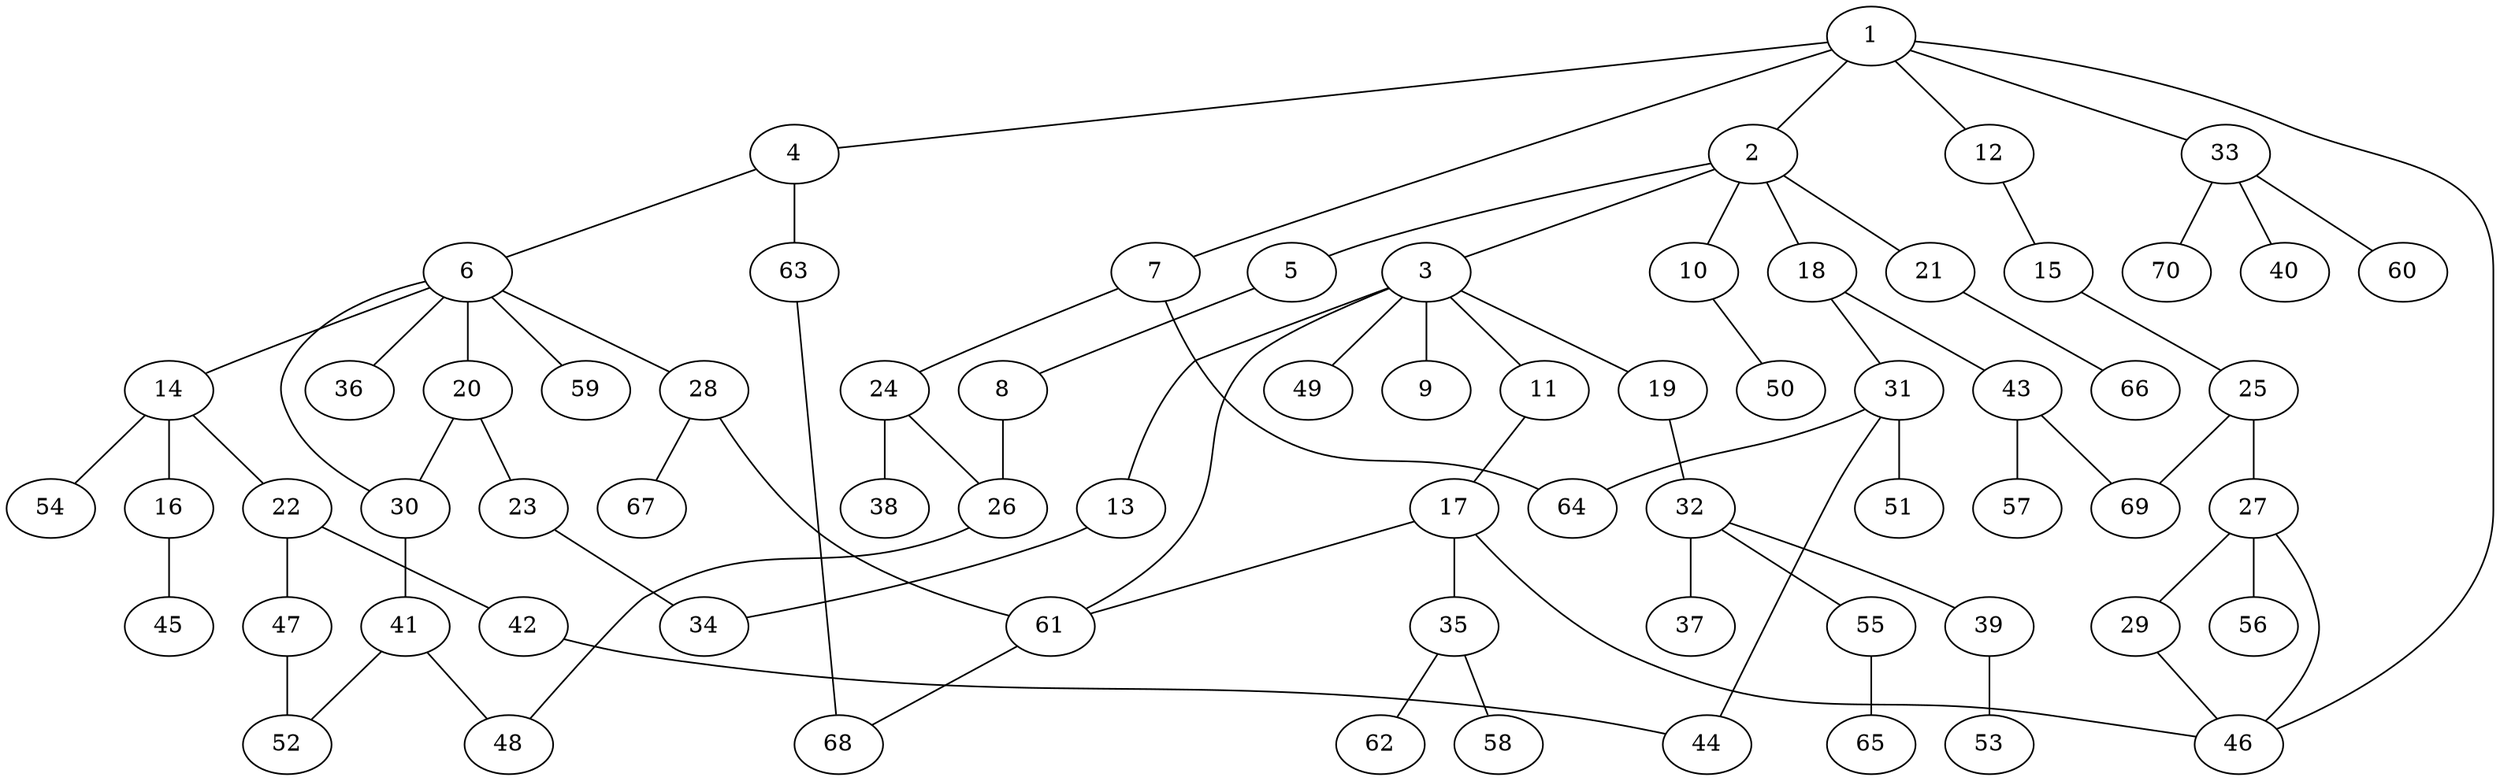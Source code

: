graph graphname {1--2
1--4
1--7
1--12
1--33
1--46
2--3
2--5
2--10
2--18
2--21
3--9
3--11
3--13
3--19
3--49
3--61
4--6
4--63
5--8
6--14
6--20
6--28
6--30
6--36
6--59
7--24
7--64
8--26
10--50
11--17
12--15
13--34
14--16
14--22
14--54
15--25
16--45
17--35
17--46
17--61
18--31
18--43
19--32
20--23
20--30
21--66
22--42
22--47
23--34
24--26
24--38
25--27
25--69
26--48
27--29
27--46
27--56
28--61
28--67
29--46
30--41
31--44
31--51
31--64
32--37
32--39
32--55
33--40
33--60
33--70
35--58
35--62
39--53
41--48
41--52
42--44
43--57
43--69
47--52
55--65
61--68
63--68
}